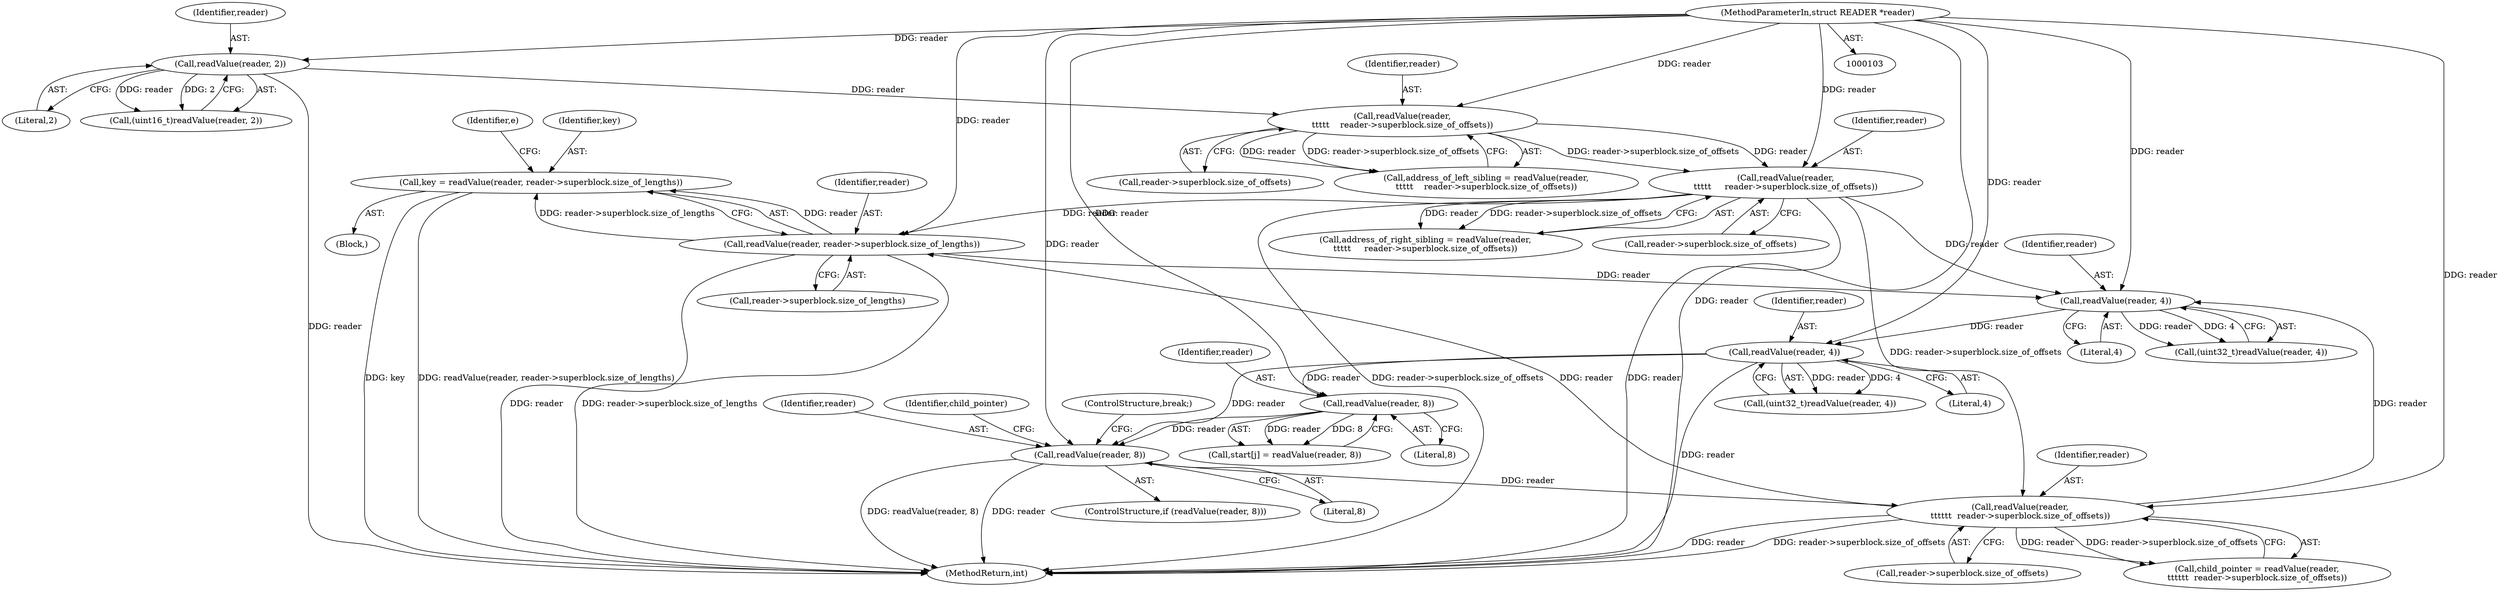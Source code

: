 digraph "0_libmysofa_d39a171e9c6a1c44dbdf43f9db6c3fbd887e38c1@API" {
"1000355" [label="(Call,key = readValue(reader, reader->superblock.size_of_lengths))"];
"1000357" [label="(Call,readValue(reader, reader->superblock.size_of_lengths))"];
"1000424" [label="(Call,readValue(reader,\n\t\t\t\t\t\t  reader->superblock.size_of_offsets))"];
"1000417" [label="(Call,readValue(reader, 8))"];
"1000407" [label="(Call,readValue(reader, 8))"];
"1000377" [label="(Call,readValue(reader, 4))"];
"1000370" [label="(Call,readValue(reader, 4))"];
"1000231" [label="(Call,readValue(reader,\n\t\t\t\t\t     reader->superblock.size_of_offsets))"];
"1000222" [label="(Call,readValue(reader,\n\t\t\t\t\t    reader->superblock.size_of_offsets))"];
"1000211" [label="(Call,readValue(reader, 2))"];
"1000104" [label="(MethodParameterIn,struct READER *reader)"];
"1000422" [label="(Call,child_pointer = readValue(reader,\n\t\t\t\t\t\t  reader->superblock.size_of_offsets))"];
"1000403" [label="(Call,start[j] = readValue(reader, 8))"];
"1000372" [label="(Literal,4)"];
"1000419" [label="(Literal,8)"];
"1000421" [label="(ControlStructure,break;)"];
"1000211" [label="(Call,readValue(reader, 2))"];
"1000375" [label="(Call,(uint32_t)readValue(reader, 4))"];
"1000213" [label="(Literal,2)"];
"1000224" [label="(Call,reader->superblock.size_of_offsets)"];
"1000370" [label="(Call,readValue(reader, 4))"];
"1000233" [label="(Call,reader->superblock.size_of_offsets)"];
"1000229" [label="(Call,address_of_right_sibling = readValue(reader,\n\t\t\t\t\t     reader->superblock.size_of_offsets))"];
"1000232" [label="(Identifier,reader)"];
"1000408" [label="(Identifier,reader)"];
"1000355" [label="(Call,key = readValue(reader, reader->superblock.size_of_lengths))"];
"1000231" [label="(Call,readValue(reader,\n\t\t\t\t\t     reader->superblock.size_of_offsets))"];
"1000212" [label="(Identifier,reader)"];
"1000223" [label="(Identifier,reader)"];
"1000356" [label="(Identifier,key)"];
"1000358" [label="(Identifier,reader)"];
"1000775" [label="(MethodReturn,int)"];
"1000424" [label="(Call,readValue(reader,\n\t\t\t\t\t\t  reader->superblock.size_of_offsets))"];
"1000371" [label="(Identifier,reader)"];
"1000417" [label="(Call,readValue(reader, 8))"];
"1000418" [label="(Identifier,reader)"];
"1000407" [label="(Call,readValue(reader, 8))"];
"1000377" [label="(Call,readValue(reader, 4))"];
"1000104" [label="(MethodParameterIn,struct READER *reader)"];
"1000359" [label="(Call,reader->superblock.size_of_lengths)"];
"1000379" [label="(Literal,4)"];
"1000378" [label="(Identifier,reader)"];
"1000416" [label="(ControlStructure,if (readValue(reader, 8)))"];
"1000426" [label="(Call,reader->superblock.size_of_offsets)"];
"1000222" [label="(Call,readValue(reader,\n\t\t\t\t\t    reader->superblock.size_of_offsets))"];
"1000220" [label="(Call,address_of_left_sibling = readValue(reader,\n\t\t\t\t\t    reader->superblock.size_of_offsets))"];
"1000354" [label="(Block,)"];
"1000368" [label="(Call,(uint32_t)readValue(reader, 4))"];
"1000357" [label="(Call,readValue(reader, reader->superblock.size_of_lengths))"];
"1000209" [label="(Call,(uint16_t)readValue(reader, 2))"];
"1000348" [label="(Identifier,e)"];
"1000409" [label="(Literal,8)"];
"1000425" [label="(Identifier,reader)"];
"1000423" [label="(Identifier,child_pointer)"];
"1000355" -> "1000354"  [label="AST: "];
"1000355" -> "1000357"  [label="CFG: "];
"1000356" -> "1000355"  [label="AST: "];
"1000357" -> "1000355"  [label="AST: "];
"1000348" -> "1000355"  [label="CFG: "];
"1000355" -> "1000775"  [label="DDG: key"];
"1000355" -> "1000775"  [label="DDG: readValue(reader, reader->superblock.size_of_lengths)"];
"1000357" -> "1000355"  [label="DDG: reader"];
"1000357" -> "1000355"  [label="DDG: reader->superblock.size_of_lengths"];
"1000357" -> "1000359"  [label="CFG: "];
"1000358" -> "1000357"  [label="AST: "];
"1000359" -> "1000357"  [label="AST: "];
"1000357" -> "1000775"  [label="DDG: reader"];
"1000357" -> "1000775"  [label="DDG: reader->superblock.size_of_lengths"];
"1000424" -> "1000357"  [label="DDG: reader"];
"1000231" -> "1000357"  [label="DDG: reader"];
"1000104" -> "1000357"  [label="DDG: reader"];
"1000357" -> "1000370"  [label="DDG: reader"];
"1000424" -> "1000422"  [label="AST: "];
"1000424" -> "1000426"  [label="CFG: "];
"1000425" -> "1000424"  [label="AST: "];
"1000426" -> "1000424"  [label="AST: "];
"1000422" -> "1000424"  [label="CFG: "];
"1000424" -> "1000775"  [label="DDG: reader->superblock.size_of_offsets"];
"1000424" -> "1000775"  [label="DDG: reader"];
"1000424" -> "1000370"  [label="DDG: reader"];
"1000424" -> "1000422"  [label="DDG: reader"];
"1000424" -> "1000422"  [label="DDG: reader->superblock.size_of_offsets"];
"1000417" -> "1000424"  [label="DDG: reader"];
"1000104" -> "1000424"  [label="DDG: reader"];
"1000231" -> "1000424"  [label="DDG: reader->superblock.size_of_offsets"];
"1000417" -> "1000416"  [label="AST: "];
"1000417" -> "1000419"  [label="CFG: "];
"1000418" -> "1000417"  [label="AST: "];
"1000419" -> "1000417"  [label="AST: "];
"1000421" -> "1000417"  [label="CFG: "];
"1000423" -> "1000417"  [label="CFG: "];
"1000417" -> "1000775"  [label="DDG: reader"];
"1000417" -> "1000775"  [label="DDG: readValue(reader, 8)"];
"1000407" -> "1000417"  [label="DDG: reader"];
"1000377" -> "1000417"  [label="DDG: reader"];
"1000104" -> "1000417"  [label="DDG: reader"];
"1000407" -> "1000403"  [label="AST: "];
"1000407" -> "1000409"  [label="CFG: "];
"1000408" -> "1000407"  [label="AST: "];
"1000409" -> "1000407"  [label="AST: "];
"1000403" -> "1000407"  [label="CFG: "];
"1000407" -> "1000403"  [label="DDG: reader"];
"1000407" -> "1000403"  [label="DDG: 8"];
"1000377" -> "1000407"  [label="DDG: reader"];
"1000104" -> "1000407"  [label="DDG: reader"];
"1000377" -> "1000375"  [label="AST: "];
"1000377" -> "1000379"  [label="CFG: "];
"1000378" -> "1000377"  [label="AST: "];
"1000379" -> "1000377"  [label="AST: "];
"1000375" -> "1000377"  [label="CFG: "];
"1000377" -> "1000775"  [label="DDG: reader"];
"1000377" -> "1000375"  [label="DDG: reader"];
"1000377" -> "1000375"  [label="DDG: 4"];
"1000370" -> "1000377"  [label="DDG: reader"];
"1000104" -> "1000377"  [label="DDG: reader"];
"1000370" -> "1000368"  [label="AST: "];
"1000370" -> "1000372"  [label="CFG: "];
"1000371" -> "1000370"  [label="AST: "];
"1000372" -> "1000370"  [label="AST: "];
"1000368" -> "1000370"  [label="CFG: "];
"1000370" -> "1000368"  [label="DDG: reader"];
"1000370" -> "1000368"  [label="DDG: 4"];
"1000231" -> "1000370"  [label="DDG: reader"];
"1000104" -> "1000370"  [label="DDG: reader"];
"1000231" -> "1000229"  [label="AST: "];
"1000231" -> "1000233"  [label="CFG: "];
"1000232" -> "1000231"  [label="AST: "];
"1000233" -> "1000231"  [label="AST: "];
"1000229" -> "1000231"  [label="CFG: "];
"1000231" -> "1000775"  [label="DDG: reader->superblock.size_of_offsets"];
"1000231" -> "1000775"  [label="DDG: reader"];
"1000231" -> "1000229"  [label="DDG: reader"];
"1000231" -> "1000229"  [label="DDG: reader->superblock.size_of_offsets"];
"1000222" -> "1000231"  [label="DDG: reader"];
"1000222" -> "1000231"  [label="DDG: reader->superblock.size_of_offsets"];
"1000104" -> "1000231"  [label="DDG: reader"];
"1000222" -> "1000220"  [label="AST: "];
"1000222" -> "1000224"  [label="CFG: "];
"1000223" -> "1000222"  [label="AST: "];
"1000224" -> "1000222"  [label="AST: "];
"1000220" -> "1000222"  [label="CFG: "];
"1000222" -> "1000220"  [label="DDG: reader"];
"1000222" -> "1000220"  [label="DDG: reader->superblock.size_of_offsets"];
"1000211" -> "1000222"  [label="DDG: reader"];
"1000104" -> "1000222"  [label="DDG: reader"];
"1000211" -> "1000209"  [label="AST: "];
"1000211" -> "1000213"  [label="CFG: "];
"1000212" -> "1000211"  [label="AST: "];
"1000213" -> "1000211"  [label="AST: "];
"1000209" -> "1000211"  [label="CFG: "];
"1000211" -> "1000775"  [label="DDG: reader"];
"1000211" -> "1000209"  [label="DDG: reader"];
"1000211" -> "1000209"  [label="DDG: 2"];
"1000104" -> "1000211"  [label="DDG: reader"];
"1000104" -> "1000103"  [label="AST: "];
"1000104" -> "1000775"  [label="DDG: reader"];
}
